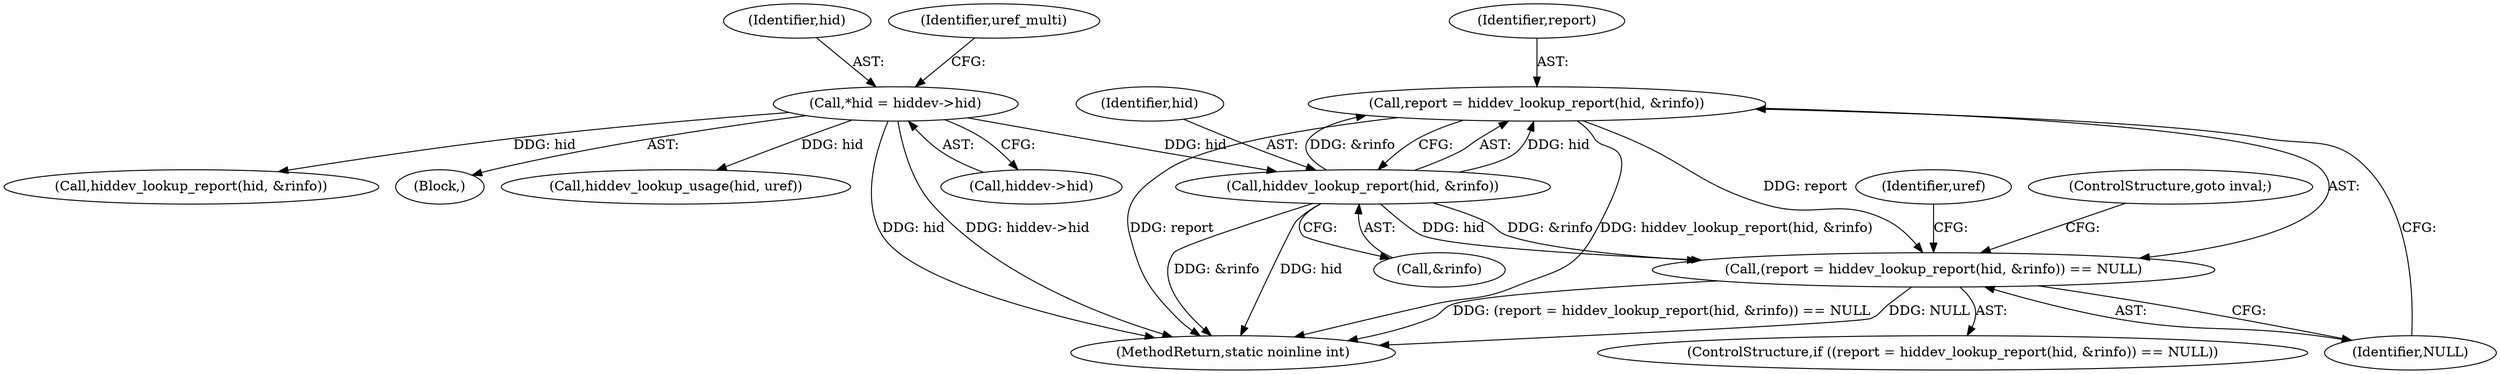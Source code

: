digraph "0_linux_93a2001bdfd5376c3dc2158653034c20392d15c5@pointer" {
"1000293" [label="(Call,report = hiddev_lookup_report(hid, &rinfo))"];
"1000295" [label="(Call,hiddev_lookup_report(hid, &rinfo))"];
"1000106" [label="(Call,*hid = hiddev->hid)"];
"1000292" [label="(Call,(report = hiddev_lookup_report(hid, &rinfo)) == NULL)"];
"1000295" [label="(Call,hiddev_lookup_report(hid, &rinfo))"];
"1000104" [label="(Block,)"];
"1000293" [label="(Call,report = hiddev_lookup_report(hid, &rinfo))"];
"1000106" [label="(Call,*hid = hiddev->hid)"];
"1000114" [label="(Identifier,uref_multi)"];
"1000291" [label="(ControlStructure,if ((report = hiddev_lookup_report(hid, &rinfo)) == NULL))"];
"1000304" [label="(Identifier,uref)"];
"1000299" [label="(Identifier,NULL)"];
"1000296" [label="(Identifier,hid)"];
"1000294" [label="(Identifier,report)"];
"1000108" [label="(Call,hiddev->hid)"];
"1000267" [label="(Call,hiddev_lookup_usage(hid, uref))"];
"1000300" [label="(ControlStructure,goto inval;)"];
"1000505" [label="(MethodReturn,static noinline int)"];
"1000187" [label="(Call,hiddev_lookup_report(hid, &rinfo))"];
"1000297" [label="(Call,&rinfo)"];
"1000292" [label="(Call,(report = hiddev_lookup_report(hid, &rinfo)) == NULL)"];
"1000107" [label="(Identifier,hid)"];
"1000293" -> "1000292"  [label="AST: "];
"1000293" -> "1000295"  [label="CFG: "];
"1000294" -> "1000293"  [label="AST: "];
"1000295" -> "1000293"  [label="AST: "];
"1000299" -> "1000293"  [label="CFG: "];
"1000293" -> "1000505"  [label="DDG: report"];
"1000293" -> "1000505"  [label="DDG: hiddev_lookup_report(hid, &rinfo)"];
"1000293" -> "1000292"  [label="DDG: report"];
"1000295" -> "1000293"  [label="DDG: hid"];
"1000295" -> "1000293"  [label="DDG: &rinfo"];
"1000295" -> "1000297"  [label="CFG: "];
"1000296" -> "1000295"  [label="AST: "];
"1000297" -> "1000295"  [label="AST: "];
"1000295" -> "1000505"  [label="DDG: hid"];
"1000295" -> "1000505"  [label="DDG: &rinfo"];
"1000295" -> "1000292"  [label="DDG: hid"];
"1000295" -> "1000292"  [label="DDG: &rinfo"];
"1000106" -> "1000295"  [label="DDG: hid"];
"1000106" -> "1000104"  [label="AST: "];
"1000106" -> "1000108"  [label="CFG: "];
"1000107" -> "1000106"  [label="AST: "];
"1000108" -> "1000106"  [label="AST: "];
"1000114" -> "1000106"  [label="CFG: "];
"1000106" -> "1000505"  [label="DDG: hiddev->hid"];
"1000106" -> "1000505"  [label="DDG: hid"];
"1000106" -> "1000187"  [label="DDG: hid"];
"1000106" -> "1000267"  [label="DDG: hid"];
"1000292" -> "1000291"  [label="AST: "];
"1000292" -> "1000299"  [label="CFG: "];
"1000299" -> "1000292"  [label="AST: "];
"1000300" -> "1000292"  [label="CFG: "];
"1000304" -> "1000292"  [label="CFG: "];
"1000292" -> "1000505"  [label="DDG: (report = hiddev_lookup_report(hid, &rinfo)) == NULL"];
"1000292" -> "1000505"  [label="DDG: NULL"];
}

